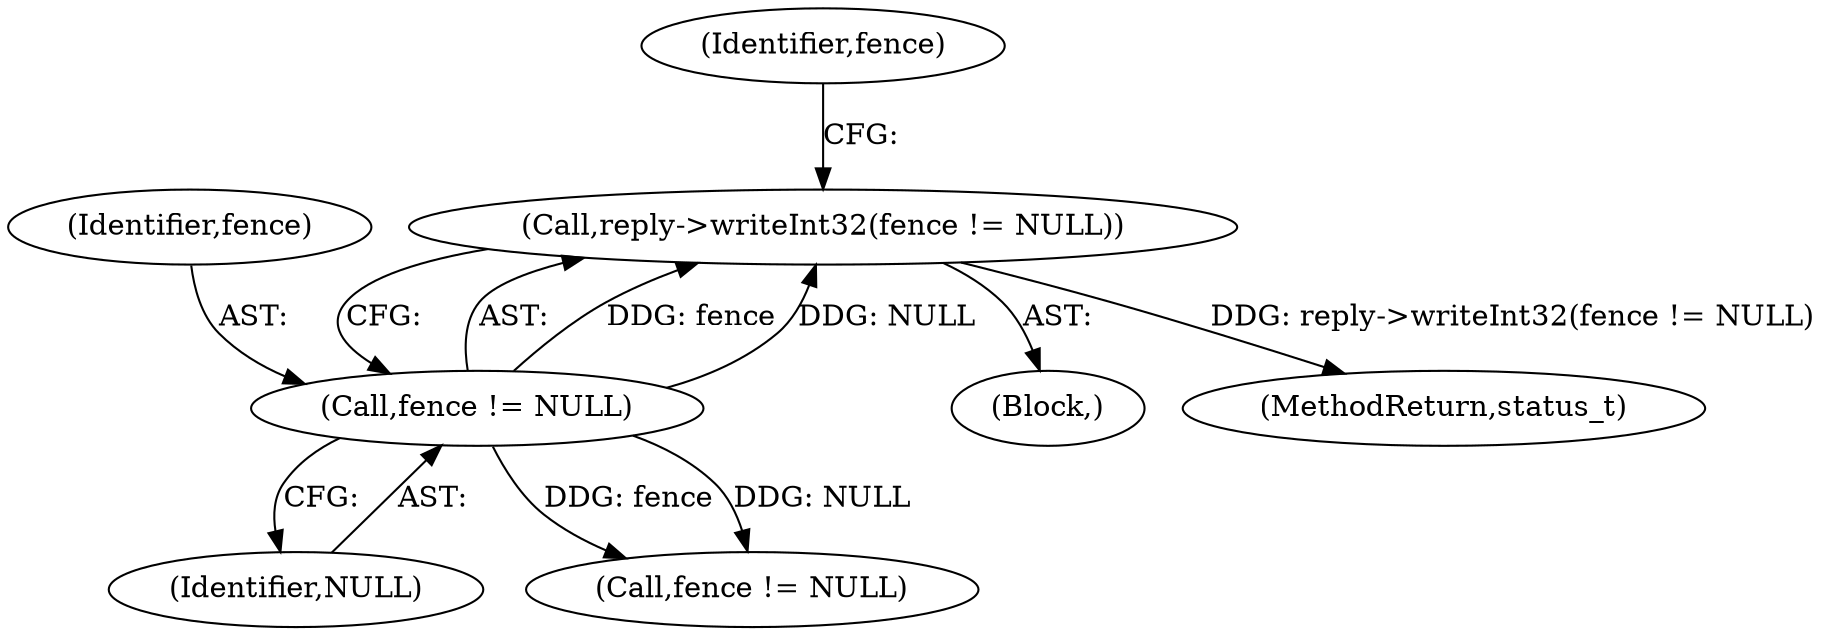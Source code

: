 digraph "0_Android_a30d7d90c4f718e46fb41a99b3d52800e1011b73_0@API" {
"1000212" [label="(Call,reply->writeInt32(fence != NULL))"];
"1000213" [label="(Call,fence != NULL)"];
"1000596" [label="(MethodReturn,status_t)"];
"1000214" [label="(Identifier,fence)"];
"1000215" [label="(Identifier,NULL)"];
"1000212" [label="(Call,reply->writeInt32(fence != NULL))"];
"1000213" [label="(Call,fence != NULL)"];
"1000218" [label="(Identifier,fence)"];
"1000163" [label="(Block,)"];
"1000217" [label="(Call,fence != NULL)"];
"1000212" -> "1000163"  [label="AST: "];
"1000212" -> "1000213"  [label="CFG: "];
"1000213" -> "1000212"  [label="AST: "];
"1000218" -> "1000212"  [label="CFG: "];
"1000212" -> "1000596"  [label="DDG: reply->writeInt32(fence != NULL)"];
"1000213" -> "1000212"  [label="DDG: fence"];
"1000213" -> "1000212"  [label="DDG: NULL"];
"1000213" -> "1000215"  [label="CFG: "];
"1000214" -> "1000213"  [label="AST: "];
"1000215" -> "1000213"  [label="AST: "];
"1000213" -> "1000217"  [label="DDG: fence"];
"1000213" -> "1000217"  [label="DDG: NULL"];
}
